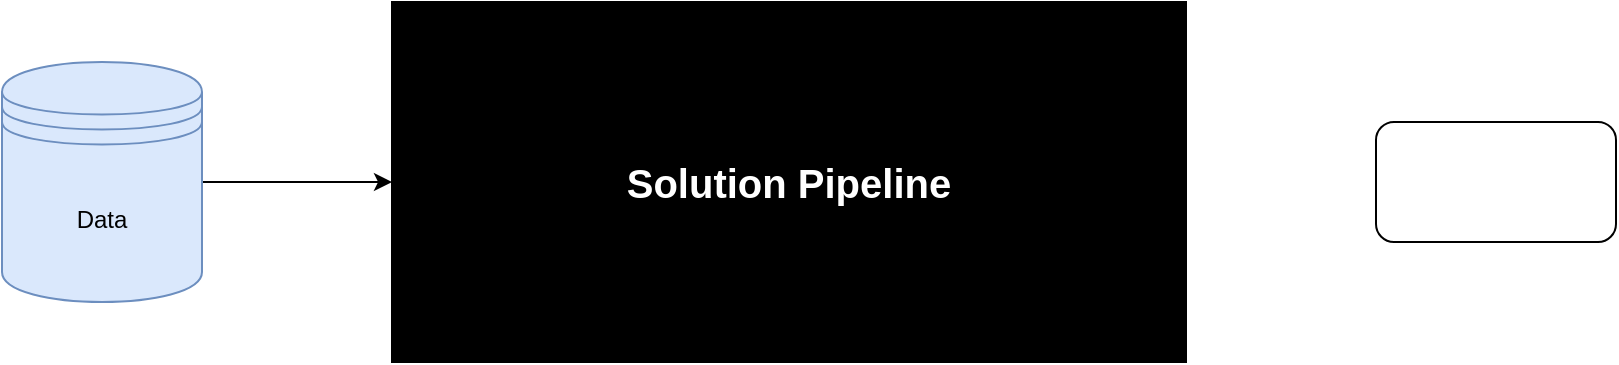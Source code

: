 <mxfile version="12.1.9" type="device" pages="1"><diagram id="c6rr_XyqGAm6vz83w0Cn" name="Page-1"><mxGraphModel dx="932" dy="711" grid="1" gridSize="10" guides="1" tooltips="1" connect="1" arrows="1" fold="1" page="1" pageScale="1" pageWidth="827" pageHeight="1169" math="0" shadow="0"><root><mxCell id="0"/><mxCell id="1" parent="0"/><mxCell id="DmKX_KpFztUQfSFl4zpa-1" value="&lt;font color=&quot;#ffffff&quot; size=&quot;1&quot;&gt;&lt;b style=&quot;font-size: 20px&quot;&gt;Solution Pipeline&lt;br&gt;&lt;/b&gt;&lt;/font&gt;" style="rounded=0;whiteSpace=wrap;html=1;fillColor=#000000;" vertex="1" parent="1"><mxGeometry x="215" y="340" width="397" height="180" as="geometry"/></mxCell><mxCell id="DmKX_KpFztUQfSFl4zpa-5" value="" style="edgeStyle=orthogonalEdgeStyle;rounded=0;orthogonalLoop=1;jettySize=auto;html=1;" edge="1" parent="1" source="DmKX_KpFztUQfSFl4zpa-3" target="DmKX_KpFztUQfSFl4zpa-1"><mxGeometry relative="1" as="geometry"/></mxCell><mxCell id="DmKX_KpFztUQfSFl4zpa-3" value="Data" style="shape=datastore;whiteSpace=wrap;html=1;fillColor=#dae8fc;strokeColor=#6c8ebf;" vertex="1" parent="1"><mxGeometry x="20" y="370" width="100" height="120" as="geometry"/></mxCell><mxCell id="DmKX_KpFztUQfSFl4zpa-6" value="" style="rounded=1;whiteSpace=wrap;html=1;fillColor=#FFFFFF;" vertex="1" parent="1"><mxGeometry x="707" y="400" width="120" height="60" as="geometry"/></mxCell></root></mxGraphModel></diagram></mxfile>